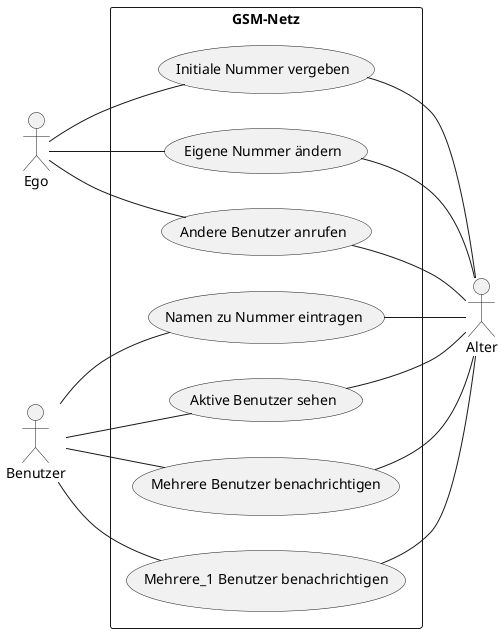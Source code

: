 @startuml 123
left to right direction
skinparam packageStyle rect
actor Ego
actor Benutzer
actor Alter


rectangle GSM-Netz {
    Ego -- (Initiale Nummer vergeben)
    Ego -- (Eigene Nummer ändern)
    Ego -- (Andere Benutzer anrufen)
    Benutzer -- (Namen zu Nummer eintragen)
    Benutzer -- (Aktive Benutzer sehen)
    Benutzer -- (Mehrere Benutzer benachrichtigen)
    Benutzer -- (Mehrere_1 Benutzer benachrichtigen)

    (Initiale Nummer vergeben) -- Alter
    (Eigene Nummer ändern) -- Alter
    (Andere Benutzer anrufen) -- Alter
    (Namen zu Nummer eintragen) --Alter
    (Aktive Benutzer sehen) -- Alter
    (Mehrere Benutzer benachrichtigen) -- Alter
    (Mehrere_1 Benutzer benachrichtigen) -- Alter
}
@enduml
